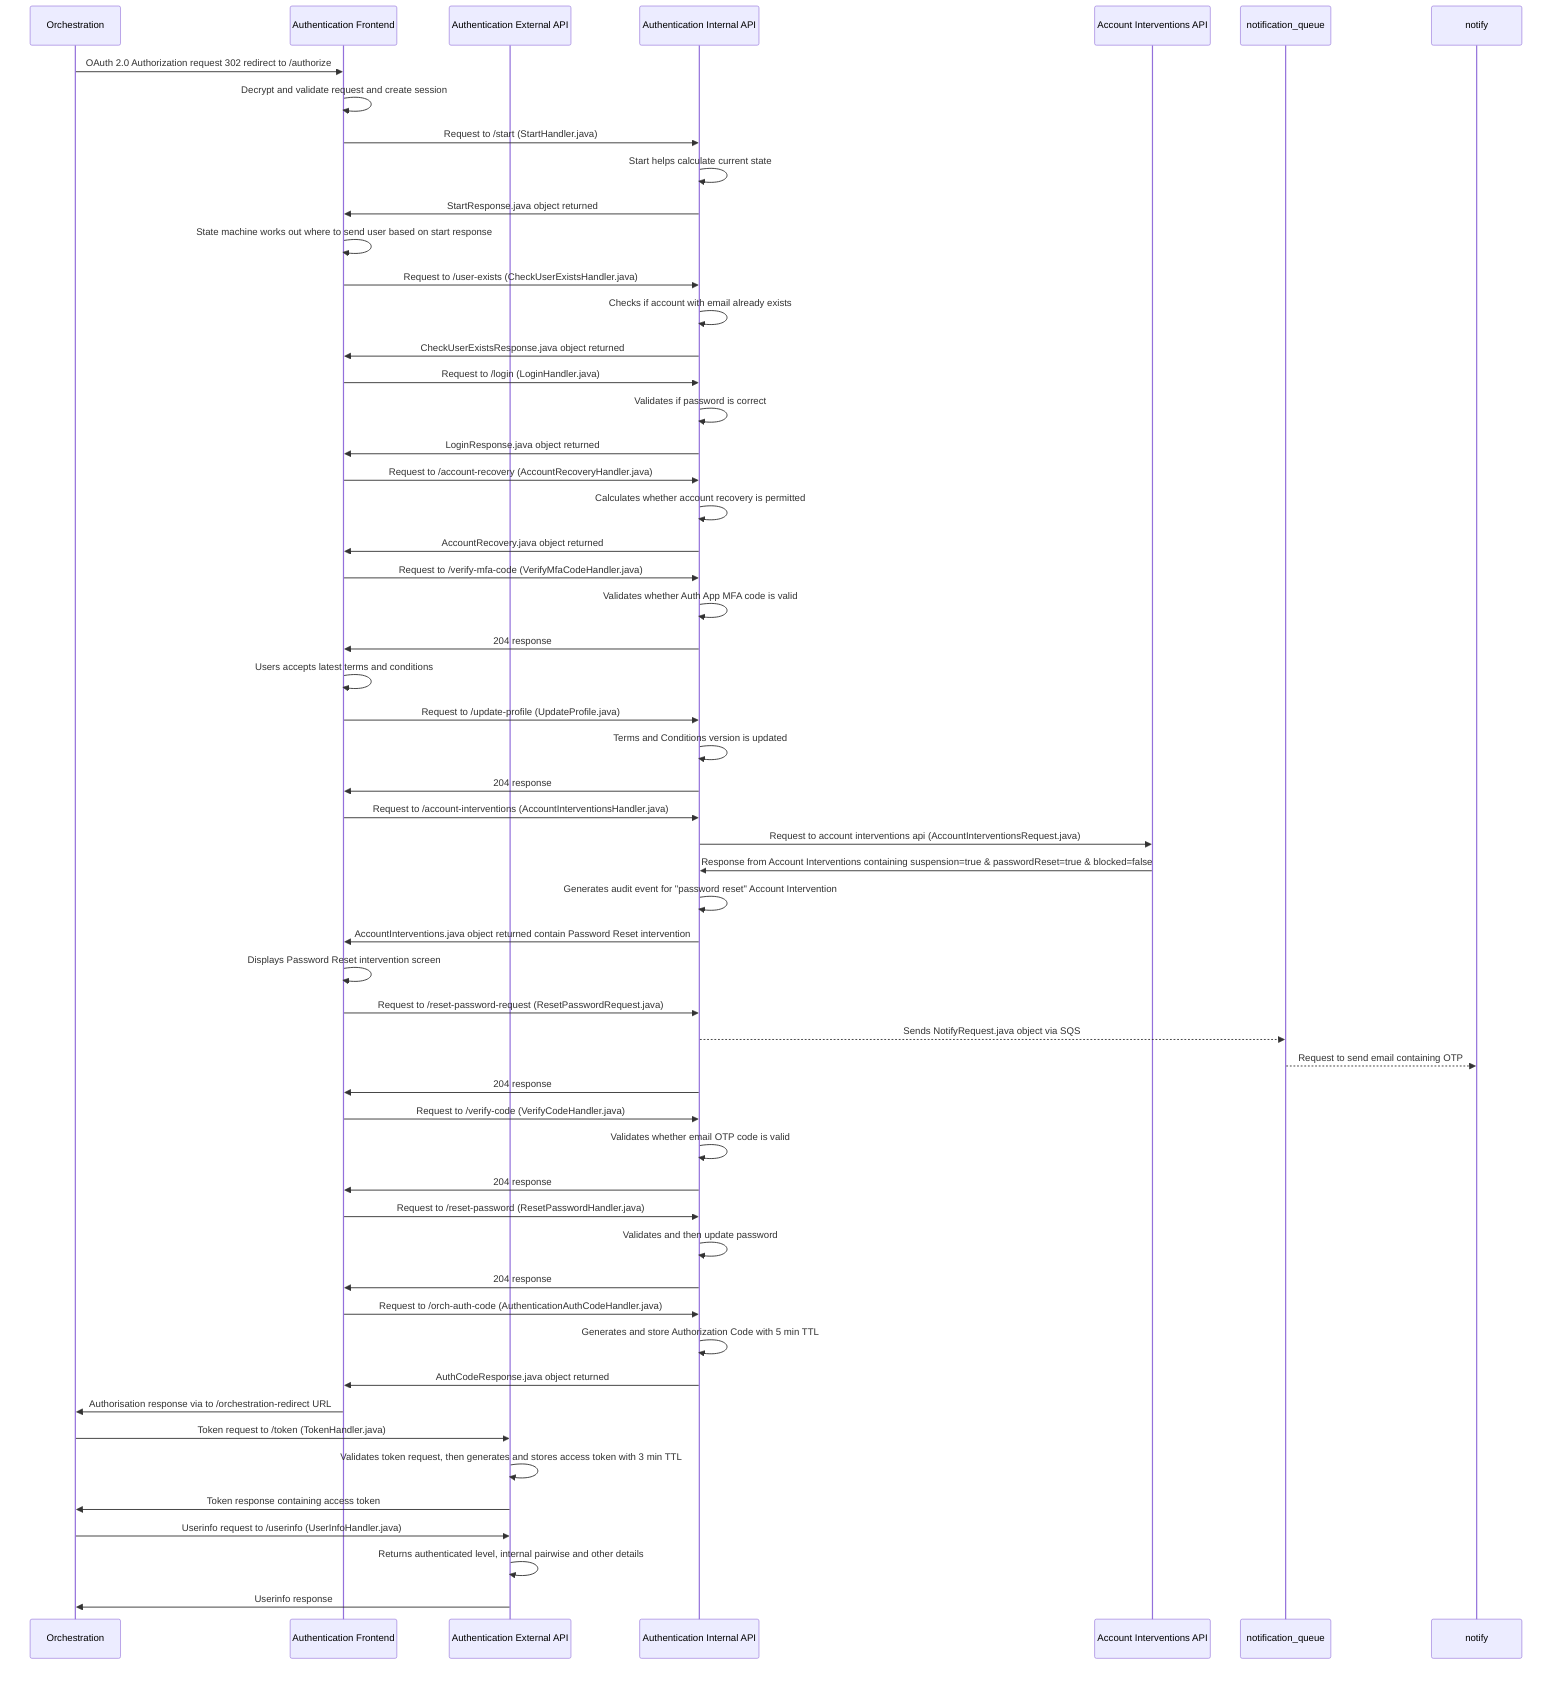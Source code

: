 sequenceDiagram
    participant orch_api as Orchestration
    participant auth_frontend as Authentication Frontend
    participant auth_external_api as Authentication External API
    participant auth_internal_api as Authentication Internal API 
    participant account_interventions as Account Interventions API   
    orch_api ->> auth_frontend : OAuth 2.0 Authorization request 302 redirect to /authorize
    auth_frontend ->> auth_frontend : Decrypt and validate request and create session    
    auth_frontend ->> auth_internal_api : Request to /start (StartHandler.java)
    auth_internal_api ->> auth_internal_api : Start helps calculate current state
    auth_internal_api ->> auth_frontend : StartResponse.java object returned
    auth_frontend ->> auth_frontend : State machine works out where to send user based on start response
    auth_frontend ->> auth_internal_api : Request to /user-exists (CheckUserExistsHandler.java)
    auth_internal_api ->> auth_internal_api : Checks if account with email already exists
    auth_internal_api ->> auth_frontend: CheckUserExistsResponse.java object returned
    auth_frontend ->> auth_internal_api : Request to /login (LoginHandler.java)
    auth_internal_api ->> auth_internal_api : Validates if password is correct
    auth_internal_api ->> auth_frontend: LoginResponse.java object returned
    auth_frontend ->> auth_internal_api : Request to /account-recovery (AccountRecoveryHandler.java)
    auth_internal_api ->> auth_internal_api : Calculates whether account recovery is permitted
    auth_internal_api ->> auth_frontend: AccountRecovery.java object returned
    auth_frontend ->> auth_internal_api : Request to /verify-mfa-code (VerifyMfaCodeHandler.java)
    auth_internal_api ->> auth_internal_api : Validates whether Auth App MFA code is valid
    auth_internal_api ->> auth_frontend: 204 response 
    auth_frontend ->> auth_frontend: Users accepts latest terms and conditions
    auth_frontend ->> auth_internal_api : Request to /update-profile (UpdateProfile.java)
    auth_internal_api ->> auth_internal_api : Terms and Conditions version is updated
    auth_internal_api ->> auth_frontend: 204 response
    auth_frontend ->> auth_internal_api : Request to /account-interventions (AccountInterventionsHandler.java)
    auth_internal_api ->> account_interventions : Request to account interventions api (AccountInterventionsRequest.java)
    account_interventions ->> auth_internal_api : Response from Account Interventions containing suspension=true & passwordReset=true & blocked=false
    auth_internal_api ->> auth_internal_api : Generates audit event for "password reset" Account Intervention
    auth_internal_api ->> auth_frontend: AccountInterventions.java object returned contain Password Reset intervention
    auth_frontend ->> auth_frontend : Displays Password Reset intervention screen
    auth_frontend ->> auth_internal_api : Request to /reset-password-request (ResetPasswordRequest.java)
    auth_internal_api -->> notification_queue : Sends NotifyRequest.java object via SQS
    notification_queue -->> notify : Request to send email containing OTP 
    auth_internal_api ->> auth_frontend: 204 response
    auth_frontend ->> auth_internal_api : Request to /verify-code (VerifyCodeHandler.java)
    auth_internal_api ->> auth_internal_api : Validates whether email OTP code is valid
    auth_internal_api ->> auth_frontend: 204 response
    auth_frontend ->> auth_internal_api : Request to /reset-password (ResetPasswordHandler.java)
    auth_internal_api ->> auth_internal_api : Validates and then update password
    auth_internal_api ->> auth_frontend: 204 response
    auth_frontend ->> auth_internal_api : Request to /orch-auth-code (AuthenticationAuthCodeHandler.java)
    auth_internal_api ->> auth_internal_api : Generates and store Authorization Code with 5 min TTL
    auth_internal_api ->> auth_frontend: AuthCodeResponse.java object returned
    auth_frontend ->> orch_api : Authorisation response via to /orchestration-redirect URL
    orch_api ->> auth_external_api: Token request to /token (TokenHandler.java)
    auth_external_api ->> auth_external_api : Validates token request, then generates and stores access token with 3 min TTL
    auth_external_api ->> orch_api : Token response containing access token
    orch_api ->> auth_external_api: Userinfo request to /userinfo (UserInfoHandler.java)
    auth_external_api ->> auth_external_api: Returns authenticated level, internal pairwise and other details
    auth_external_api ->> orch_api : Userinfo response